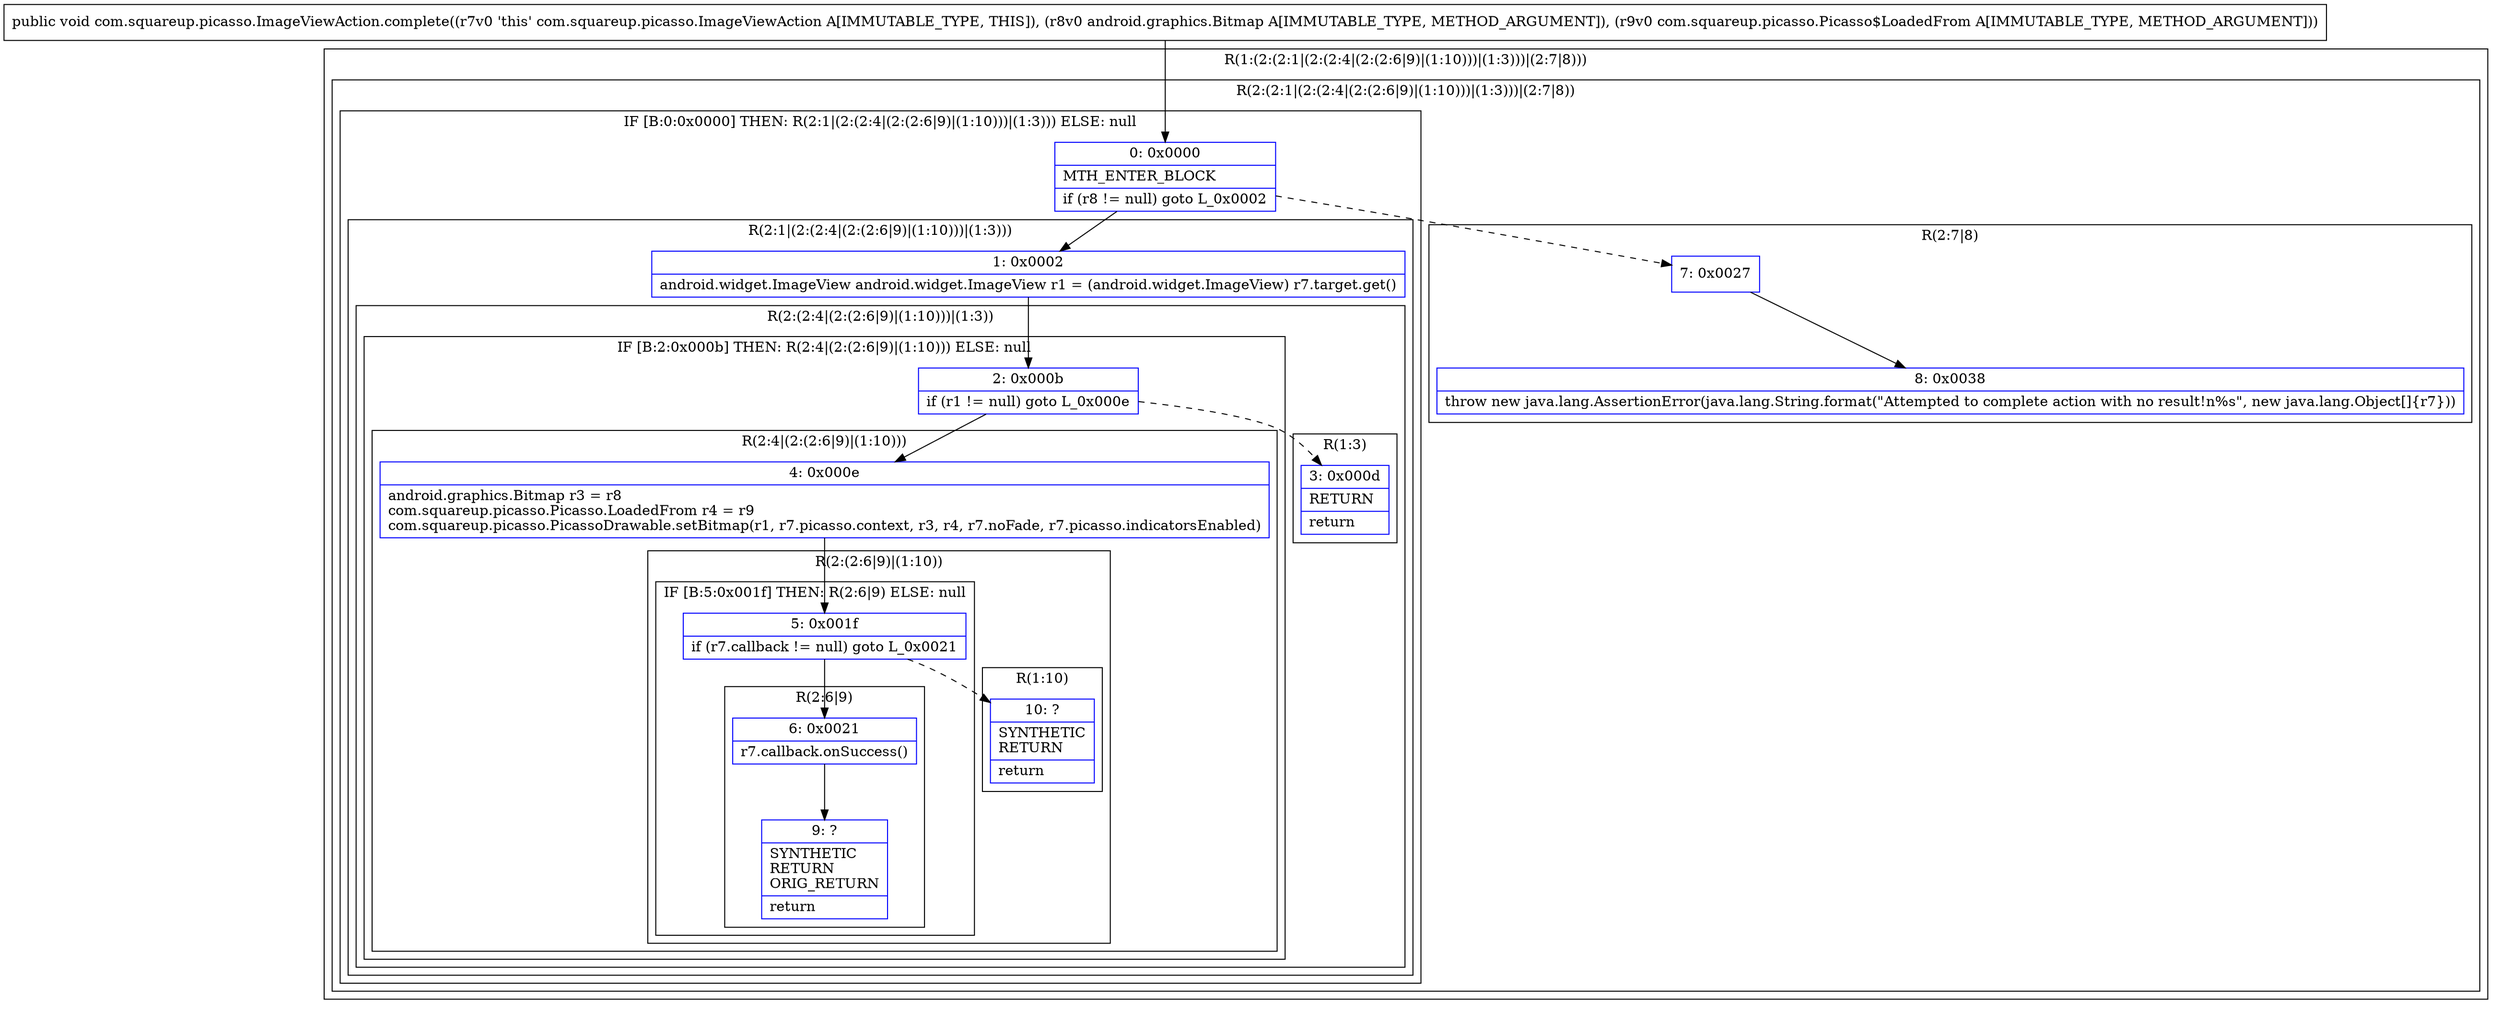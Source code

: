 digraph "CFG forcom.squareup.picasso.ImageViewAction.complete(Landroid\/graphics\/Bitmap;Lcom\/squareup\/picasso\/Picasso$LoadedFrom;)V" {
subgraph cluster_Region_4332232 {
label = "R(1:(2:(2:1|(2:(2:4|(2:(2:6|9)|(1:10)))|(1:3)))|(2:7|8)))";
node [shape=record,color=blue];
subgraph cluster_Region_1897684747 {
label = "R(2:(2:1|(2:(2:4|(2:(2:6|9)|(1:10)))|(1:3)))|(2:7|8))";
node [shape=record,color=blue];
subgraph cluster_IfRegion_981663367 {
label = "IF [B:0:0x0000] THEN: R(2:1|(2:(2:4|(2:(2:6|9)|(1:10)))|(1:3))) ELSE: null";
node [shape=record,color=blue];
Node_0 [shape=record,label="{0\:\ 0x0000|MTH_ENTER_BLOCK\l|if (r8 != null) goto L_0x0002\l}"];
subgraph cluster_Region_317955113 {
label = "R(2:1|(2:(2:4|(2:(2:6|9)|(1:10)))|(1:3)))";
node [shape=record,color=blue];
Node_1 [shape=record,label="{1\:\ 0x0002|android.widget.ImageView android.widget.ImageView r1 = (android.widget.ImageView) r7.target.get()\l}"];
subgraph cluster_Region_929970212 {
label = "R(2:(2:4|(2:(2:6|9)|(1:10)))|(1:3))";
node [shape=record,color=blue];
subgraph cluster_IfRegion_348511594 {
label = "IF [B:2:0x000b] THEN: R(2:4|(2:(2:6|9)|(1:10))) ELSE: null";
node [shape=record,color=blue];
Node_2 [shape=record,label="{2\:\ 0x000b|if (r1 != null) goto L_0x000e\l}"];
subgraph cluster_Region_621545793 {
label = "R(2:4|(2:(2:6|9)|(1:10)))";
node [shape=record,color=blue];
Node_4 [shape=record,label="{4\:\ 0x000e|android.graphics.Bitmap r3 = r8\lcom.squareup.picasso.Picasso.LoadedFrom r4 = r9\lcom.squareup.picasso.PicassoDrawable.setBitmap(r1, r7.picasso.context, r3, r4, r7.noFade, r7.picasso.indicatorsEnabled)\l}"];
subgraph cluster_Region_661315675 {
label = "R(2:(2:6|9)|(1:10))";
node [shape=record,color=blue];
subgraph cluster_IfRegion_882706362 {
label = "IF [B:5:0x001f] THEN: R(2:6|9) ELSE: null";
node [shape=record,color=blue];
Node_5 [shape=record,label="{5\:\ 0x001f|if (r7.callback != null) goto L_0x0021\l}"];
subgraph cluster_Region_432451944 {
label = "R(2:6|9)";
node [shape=record,color=blue];
Node_6 [shape=record,label="{6\:\ 0x0021|r7.callback.onSuccess()\l}"];
Node_9 [shape=record,label="{9\:\ ?|SYNTHETIC\lRETURN\lORIG_RETURN\l|return\l}"];
}
}
subgraph cluster_Region_1605305708 {
label = "R(1:10)";
node [shape=record,color=blue];
Node_10 [shape=record,label="{10\:\ ?|SYNTHETIC\lRETURN\l|return\l}"];
}
}
}
}
subgraph cluster_Region_800542458 {
label = "R(1:3)";
node [shape=record,color=blue];
Node_3 [shape=record,label="{3\:\ 0x000d|RETURN\l|return\l}"];
}
}
}
}
subgraph cluster_Region_1942695009 {
label = "R(2:7|8)";
node [shape=record,color=blue];
Node_7 [shape=record,label="{7\:\ 0x0027}"];
Node_8 [shape=record,label="{8\:\ 0x0038|throw new java.lang.AssertionError(java.lang.String.format(\"Attempted to complete action with no result!n%s\", new java.lang.Object[]\{r7\}))\l}"];
}
}
}
MethodNode[shape=record,label="{public void com.squareup.picasso.ImageViewAction.complete((r7v0 'this' com.squareup.picasso.ImageViewAction A[IMMUTABLE_TYPE, THIS]), (r8v0 android.graphics.Bitmap A[IMMUTABLE_TYPE, METHOD_ARGUMENT]), (r9v0 com.squareup.picasso.Picasso$LoadedFrom A[IMMUTABLE_TYPE, METHOD_ARGUMENT])) }"];
MethodNode -> Node_0;
Node_0 -> Node_1;
Node_0 -> Node_7[style=dashed];
Node_1 -> Node_2;
Node_2 -> Node_3[style=dashed];
Node_2 -> Node_4;
Node_4 -> Node_5;
Node_5 -> Node_6;
Node_5 -> Node_10[style=dashed];
Node_6 -> Node_9;
Node_7 -> Node_8;
}

